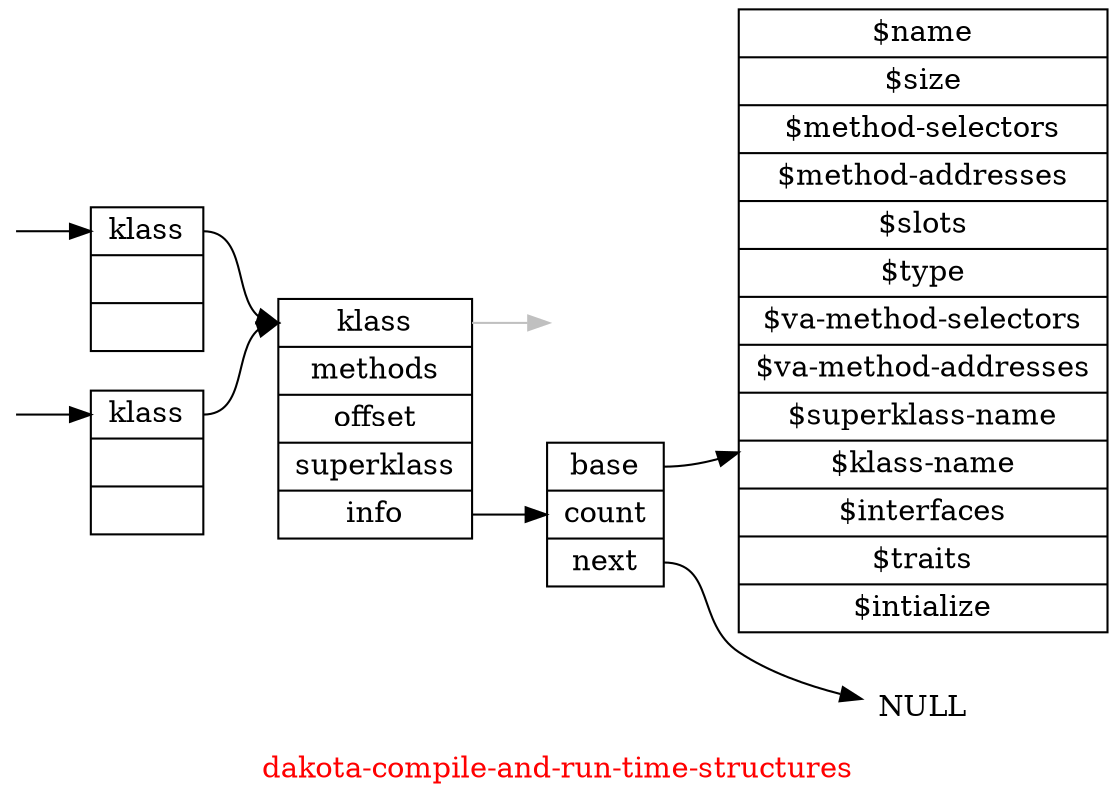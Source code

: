 // Copyright (C) 2007, 2008, 2009 Robert Nielsen <robert@dakota.org>
//
// Licensed under the Apache License, Version 2.0 (the "License");
// you may not use this file except in compliance with the License.
// You may obtain a copy of the License at
//
//      http://www.apache.org/licenses/LICENSE-2.0
//
// Unless required by applicable law or agreed to in writing, software
// distributed under the License is distributed on an "AS IS" BASIS,
// WITHOUT WARRANTIES OR CONDITIONS OF ANY KIND, either express or implied.
// See the License for the specific language governing permissions and
// limitations under the License.

digraph "dakota-compile-and-run-time-structures"
{
  graph [ label = "\G", fontcolor = red ];
  graph [ rankdir = "LR",
        center = true,
        size = "7.5,10" ];

  node [ shape = "record" ];

  rt_instance1 [label="{ <klass> klass }|{ }|{ }"];
  rt_instance1_ptr [ label ="", shape = point, style = invis ];

  rt_instance2 [label="{ <klass> klass }|{ }|{ }"];
  rt_instance2_ptr [ label ="", shape = point, style = invis ];

  rt_klass [label="{ <klass> klass }|{ methods }|{ offset }|{ <superklass> superklass }|{ <info> info }"];

  rt_instance1_ptr ->  rt_instance1:klass;
  rt_instance2_ptr ->  rt_instance2:klass;
  rt_instance1:klass -> rt_klass:klass;
  rt_instance2:klass -> rt_klass:klass;

  ct_klass1 [label="{ <base> base }|{ count }|{ <next> next }"];
  
  rt_klass_klass [ label ="", style = invis ];
  rt_klass:klass ->rt_klass_klass [ color = grey ];
  rt_klass:info -> ct_klass1;
  "NULL" [ shape = plaintext ];
  ct_klass1:next -> "NULL";

  ct_klass1_info [label="{ <base> $name }|{ $size }|{ <method_selectors> $method-selectors }|{ <method_addresses> $method-addresses }|{ <slots> $slots }|{<type> $type}|{<va_method_selectors> $va-method-selectors}|{<va_method_addresses> $va-method-addresses}|{<superklass_name> $superklass-name}|{<klass_name> $klass-name}|{<interfaces> $interfaces}|{<traits> $traits}|{<intialize> $intialize}"];

  ct_klass1:base -> ct_klass1_info;
}
